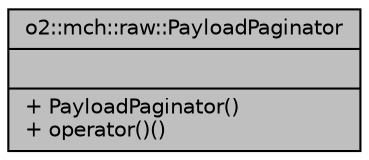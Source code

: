 digraph "o2::mch::raw::PayloadPaginator"
{
 // INTERACTIVE_SVG=YES
  bgcolor="transparent";
  edge [fontname="Helvetica",fontsize="10",labelfontname="Helvetica",labelfontsize="10"];
  node [fontname="Helvetica",fontsize="10",shape=record];
  Node1 [label="{o2::mch::raw::PayloadPaginator\n||+ PayloadPaginator()\l+ operator()()\l}",height=0.2,width=0.4,color="black", fillcolor="grey75", style="filled", fontcolor="black"];
}
